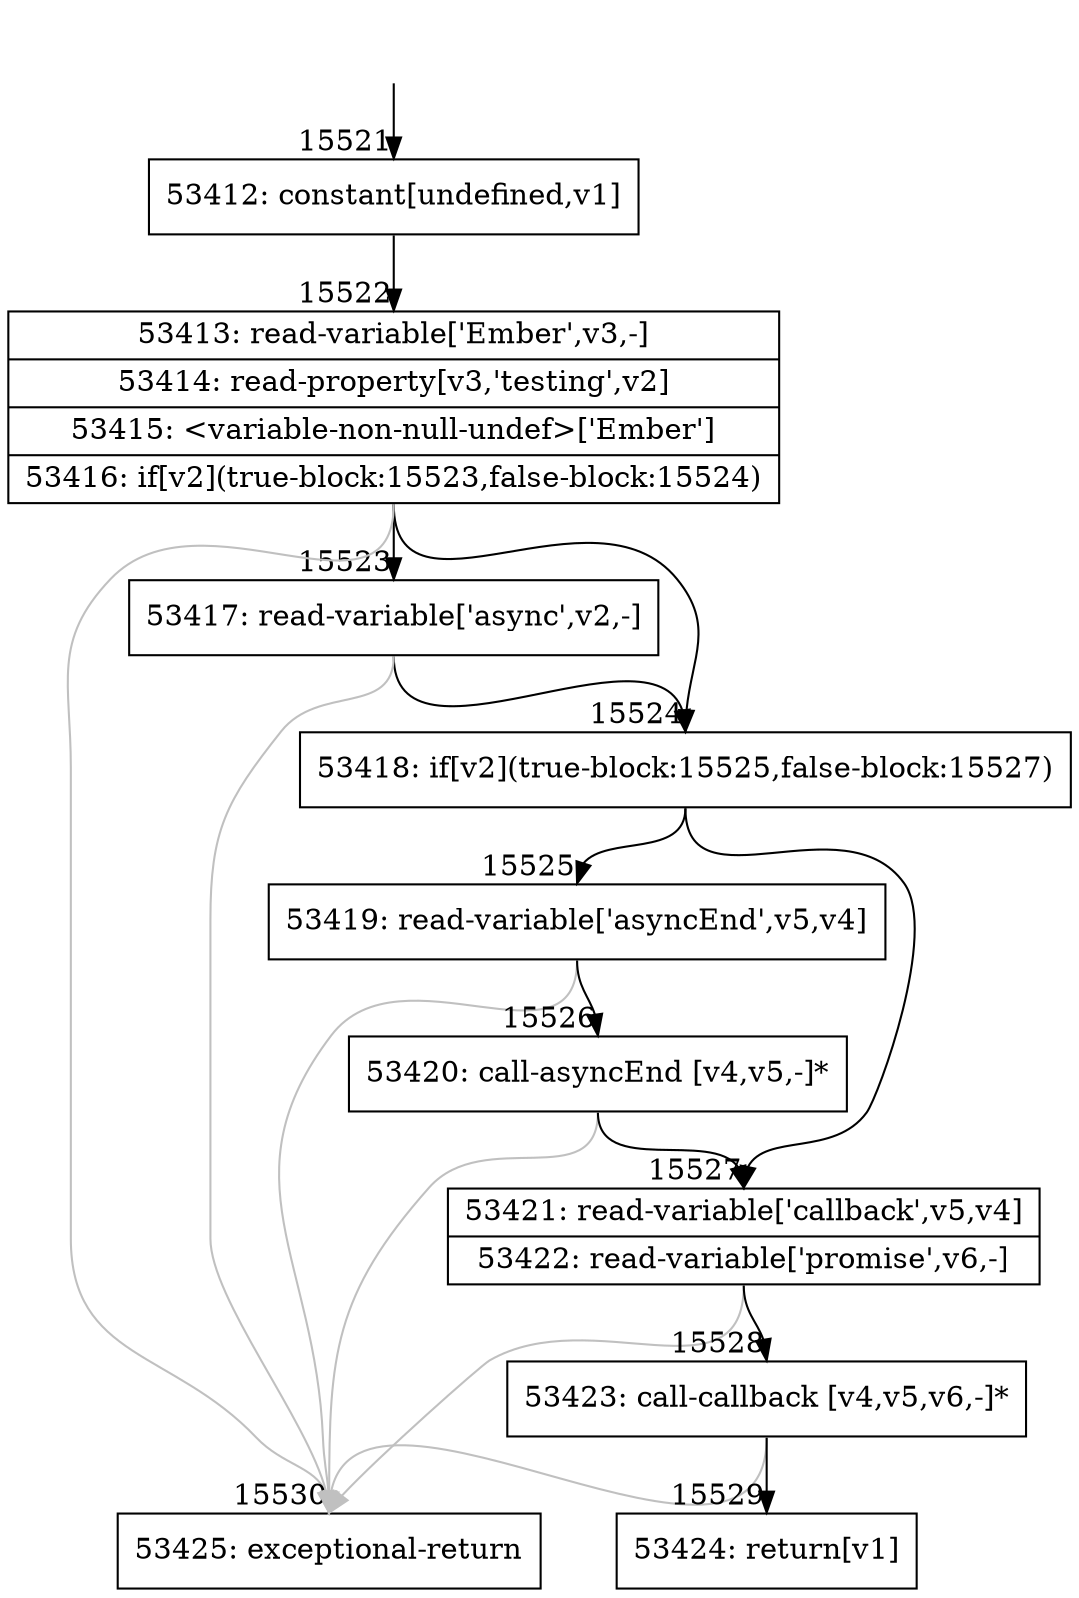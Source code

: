 digraph {
rankdir="TD"
BB_entry1315[shape=none,label=""];
BB_entry1315 -> BB15521 [tailport=s, headport=n, headlabel="    15521"]
BB15521 [shape=record label="{53412: constant[undefined,v1]}" ] 
BB15521 -> BB15522 [tailport=s, headport=n, headlabel="      15522"]
BB15522 [shape=record label="{53413: read-variable['Ember',v3,-]|53414: read-property[v3,'testing',v2]|53415: \<variable-non-null-undef\>['Ember']|53416: if[v2](true-block:15523,false-block:15524)}" ] 
BB15522 -> BB15524 [tailport=s, headport=n, headlabel="      15524"]
BB15522 -> BB15523 [tailport=s, headport=n, headlabel="      15523"]
BB15522 -> BB15530 [tailport=s, headport=n, color=gray, headlabel="      15530"]
BB15523 [shape=record label="{53417: read-variable['async',v2,-]}" ] 
BB15523 -> BB15524 [tailport=s, headport=n]
BB15523 -> BB15530 [tailport=s, headport=n, color=gray]
BB15524 [shape=record label="{53418: if[v2](true-block:15525,false-block:15527)}" ] 
BB15524 -> BB15525 [tailport=s, headport=n, headlabel="      15525"]
BB15524 -> BB15527 [tailport=s, headport=n, headlabel="      15527"]
BB15525 [shape=record label="{53419: read-variable['asyncEnd',v5,v4]}" ] 
BB15525 -> BB15526 [tailport=s, headport=n, headlabel="      15526"]
BB15525 -> BB15530 [tailport=s, headport=n, color=gray]
BB15526 [shape=record label="{53420: call-asyncEnd [v4,v5,-]*}" ] 
BB15526 -> BB15527 [tailport=s, headport=n]
BB15526 -> BB15530 [tailport=s, headport=n, color=gray]
BB15527 [shape=record label="{53421: read-variable['callback',v5,v4]|53422: read-variable['promise',v6,-]}" ] 
BB15527 -> BB15528 [tailport=s, headport=n, headlabel="      15528"]
BB15527 -> BB15530 [tailport=s, headport=n, color=gray]
BB15528 [shape=record label="{53423: call-callback [v4,v5,v6,-]*}" ] 
BB15528 -> BB15529 [tailport=s, headport=n, headlabel="      15529"]
BB15528 -> BB15530 [tailport=s, headport=n, color=gray]
BB15529 [shape=record label="{53424: return[v1]}" ] 
BB15530 [shape=record label="{53425: exceptional-return}" ] 
//#$~ 28647
}
